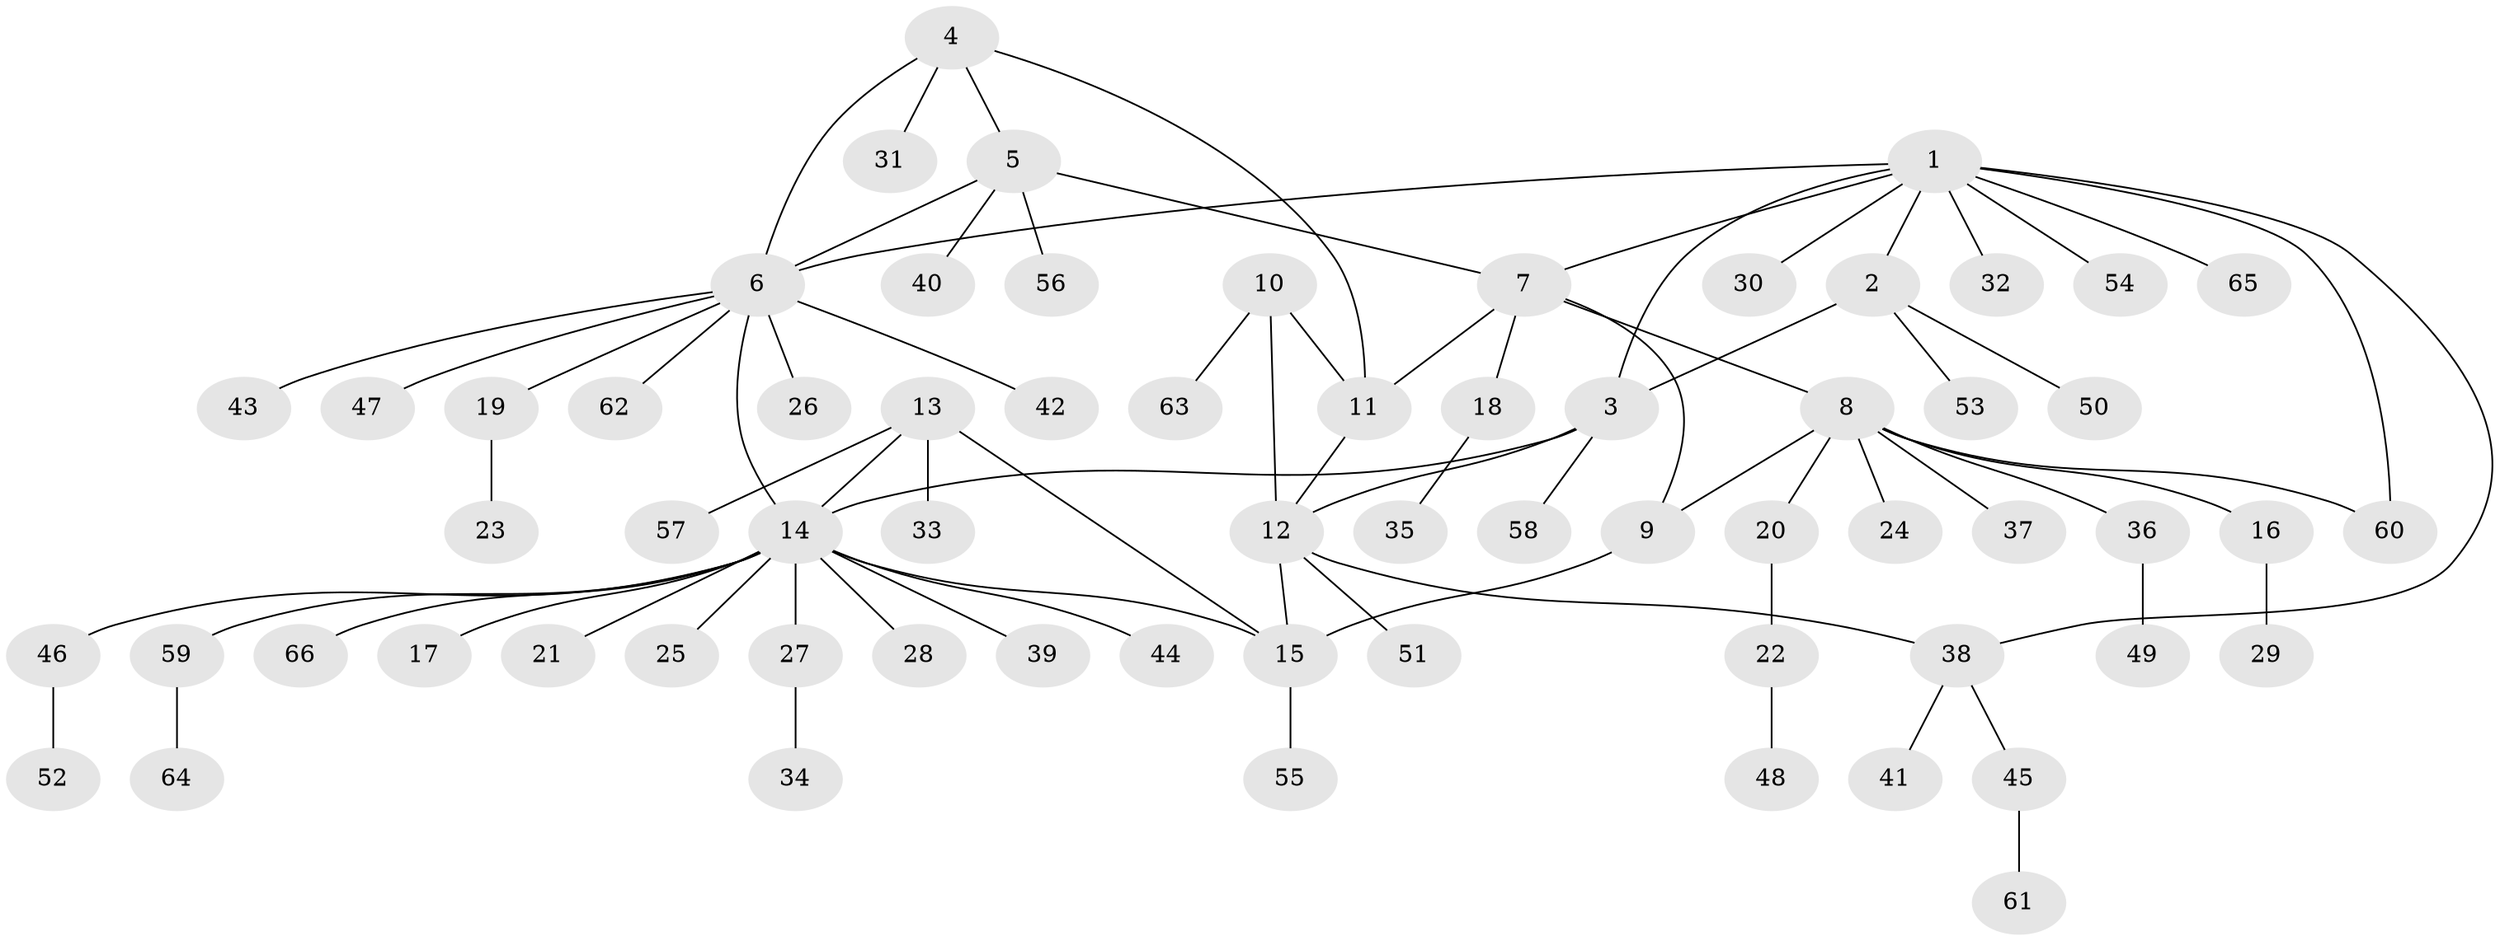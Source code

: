 // Generated by graph-tools (version 1.1) at 2025/50/03/09/25 03:50:29]
// undirected, 66 vertices, 78 edges
graph export_dot {
graph [start="1"]
  node [color=gray90,style=filled];
  1;
  2;
  3;
  4;
  5;
  6;
  7;
  8;
  9;
  10;
  11;
  12;
  13;
  14;
  15;
  16;
  17;
  18;
  19;
  20;
  21;
  22;
  23;
  24;
  25;
  26;
  27;
  28;
  29;
  30;
  31;
  32;
  33;
  34;
  35;
  36;
  37;
  38;
  39;
  40;
  41;
  42;
  43;
  44;
  45;
  46;
  47;
  48;
  49;
  50;
  51;
  52;
  53;
  54;
  55;
  56;
  57;
  58;
  59;
  60;
  61;
  62;
  63;
  64;
  65;
  66;
  1 -- 2;
  1 -- 3;
  1 -- 6;
  1 -- 7;
  1 -- 30;
  1 -- 32;
  1 -- 38;
  1 -- 54;
  1 -- 60;
  1 -- 65;
  2 -- 3;
  2 -- 50;
  2 -- 53;
  3 -- 12;
  3 -- 14;
  3 -- 58;
  4 -- 5;
  4 -- 6;
  4 -- 11;
  4 -- 31;
  5 -- 6;
  5 -- 7;
  5 -- 40;
  5 -- 56;
  6 -- 14;
  6 -- 19;
  6 -- 26;
  6 -- 42;
  6 -- 43;
  6 -- 47;
  6 -- 62;
  7 -- 8;
  7 -- 9;
  7 -- 11;
  7 -- 18;
  8 -- 9;
  8 -- 16;
  8 -- 20;
  8 -- 24;
  8 -- 36;
  8 -- 37;
  8 -- 60;
  9 -- 15;
  10 -- 11;
  10 -- 12;
  10 -- 63;
  11 -- 12;
  12 -- 15;
  12 -- 38;
  12 -- 51;
  13 -- 14;
  13 -- 15;
  13 -- 33;
  13 -- 57;
  14 -- 15;
  14 -- 17;
  14 -- 21;
  14 -- 25;
  14 -- 27;
  14 -- 28;
  14 -- 39;
  14 -- 44;
  14 -- 46;
  14 -- 59;
  14 -- 66;
  15 -- 55;
  16 -- 29;
  18 -- 35;
  19 -- 23;
  20 -- 22;
  22 -- 48;
  27 -- 34;
  36 -- 49;
  38 -- 41;
  38 -- 45;
  45 -- 61;
  46 -- 52;
  59 -- 64;
}
